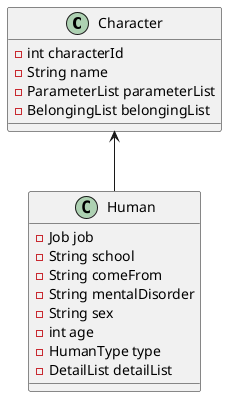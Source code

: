 @startuml

class Character {
    - int characterId
    - String name
    - ParameterList parameterList
    - BelongingList belongingList
}

class Human {
    - Job job
    - String school
    - String comeFrom
    - String mentalDisorder
    - String sex
    - int age
    - HumanType type
    - DetailList detailList
}
Character <-- Human


@enduml
